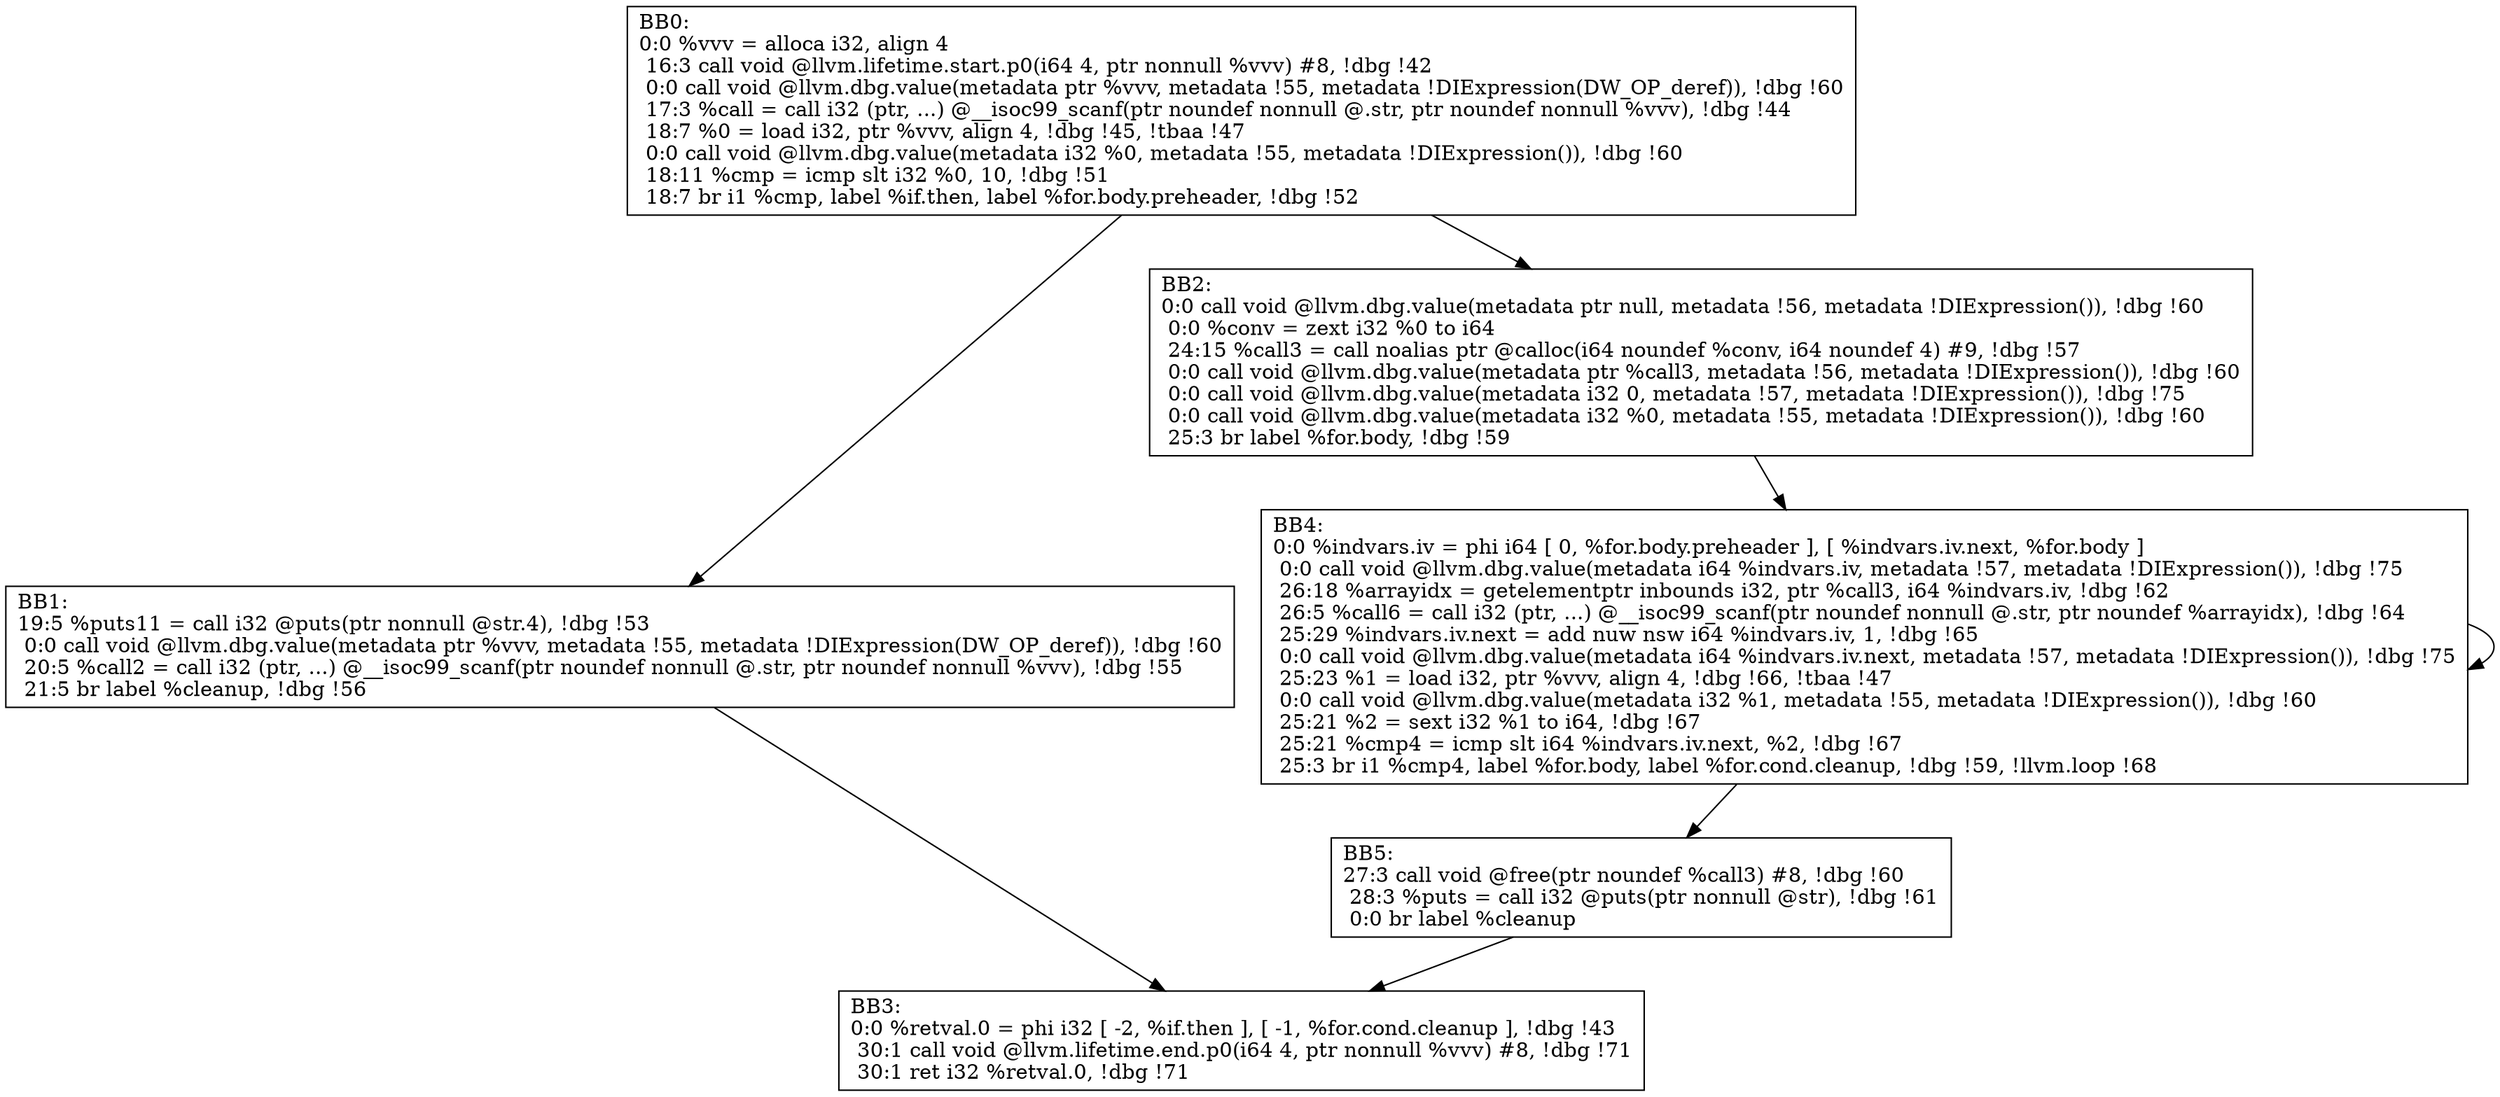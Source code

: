 digraph "CFG for'usep' function" {
	BB0-> BB1;
	BB0-> BB2;
	BB1-> BB3;
	BB2-> BB4;
	BB4-> BB4;
	BB4-> BB5;
	BB5-> BB3;
	BB0 [shape=record, label="{BB0:\l0:0   %vvv = alloca i32, align 4\l 16:3   call void @llvm.lifetime.start.p0(i64 4, ptr nonnull %vvv) #8, !dbg !42\l 0:0   call void @llvm.dbg.value(metadata ptr %vvv, metadata !55, metadata !DIExpression(DW_OP_deref)), !dbg !60\l 17:3   %call = call i32 (ptr, ...) @__isoc99_scanf(ptr noundef nonnull @.str, ptr noundef nonnull %vvv), !dbg !44\l 18:7   %0 = load i32, ptr %vvv, align 4, !dbg !45, !tbaa !47\l 0:0   call void @llvm.dbg.value(metadata i32 %0, metadata !55, metadata !DIExpression()), !dbg !60\l 18:11   %cmp = icmp slt i32 %0, 10, !dbg !51\l 18:7   br i1 %cmp, label %if.then, label %for.body.preheader, !dbg !52\l }"];
	BB1 [shape=record, label="{BB1:\l19:5   %puts11 = call i32 @puts(ptr nonnull @str.4), !dbg !53\l 0:0   call void @llvm.dbg.value(metadata ptr %vvv, metadata !55, metadata !DIExpression(DW_OP_deref)), !dbg !60\l 20:5   %call2 = call i32 (ptr, ...) @__isoc99_scanf(ptr noundef nonnull @.str, ptr noundef nonnull %vvv), !dbg !55\l 21:5   br label %cleanup, !dbg !56\l }"];
	BB2 [shape=record, label="{BB2:\l0:0   call void @llvm.dbg.value(metadata ptr null, metadata !56, metadata !DIExpression()), !dbg !60\l 0:0   %conv = zext i32 %0 to i64\l 24:15   %call3 = call noalias ptr @calloc(i64 noundef %conv, i64 noundef 4) #9, !dbg !57\l 0:0   call void @llvm.dbg.value(metadata ptr %call3, metadata !56, metadata !DIExpression()), !dbg !60\l 0:0   call void @llvm.dbg.value(metadata i32 0, metadata !57, metadata !DIExpression()), !dbg !75\l 0:0   call void @llvm.dbg.value(metadata i32 %0, metadata !55, metadata !DIExpression()), !dbg !60\l 25:3   br label %for.body, !dbg !59\l }"];
	BB3 [shape=record, label="{BB3:\l0:0   %retval.0 = phi i32 [ -2, %if.then ], [ -1, %for.cond.cleanup ], !dbg !43\l 30:1   call void @llvm.lifetime.end.p0(i64 4, ptr nonnull %vvv) #8, !dbg !71\l 30:1   ret i32 %retval.0, !dbg !71\l }"];
	BB4 [shape=record, label="{BB4:\l0:0   %indvars.iv = phi i64 [ 0, %for.body.preheader ], [ %indvars.iv.next, %for.body ]\l 0:0   call void @llvm.dbg.value(metadata i64 %indvars.iv, metadata !57, metadata !DIExpression()), !dbg !75\l 26:18   %arrayidx = getelementptr inbounds i32, ptr %call3, i64 %indvars.iv, !dbg !62\l 26:5   %call6 = call i32 (ptr, ...) @__isoc99_scanf(ptr noundef nonnull @.str, ptr noundef %arrayidx), !dbg !64\l 25:29   %indvars.iv.next = add nuw nsw i64 %indvars.iv, 1, !dbg !65\l 0:0   call void @llvm.dbg.value(metadata i64 %indvars.iv.next, metadata !57, metadata !DIExpression()), !dbg !75\l 25:23   %1 = load i32, ptr %vvv, align 4, !dbg !66, !tbaa !47\l 0:0   call void @llvm.dbg.value(metadata i32 %1, metadata !55, metadata !DIExpression()), !dbg !60\l 25:21   %2 = sext i32 %1 to i64, !dbg !67\l 25:21   %cmp4 = icmp slt i64 %indvars.iv.next, %2, !dbg !67\l 25:3   br i1 %cmp4, label %for.body, label %for.cond.cleanup, !dbg !59, !llvm.loop !68\l }"];
	BB5 [shape=record, label="{BB5:\l27:3   call void @free(ptr noundef %call3) #8, !dbg !60\l 28:3   %puts = call i32 @puts(ptr nonnull @str), !dbg !61\l 0:0   br label %cleanup\l }"];
}
